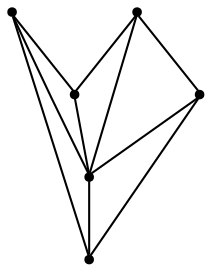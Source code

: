 graph {
  node [shape=point,comment="{\"directed\":false,\"doi\":\"10.1007/978-3-030-04414-5_7\",\"figure\":\"2 (3)\"}"]

  v0 [pos="1268.2227909640685,1366.8566863211113"]
  v1 [pos="1154.7953929791997,1293.4615131542882"]
  v2 [pos="1088.073242674517,1146.6764128008087"]
  v3 [pos="1121.4348424313043,1220.0705367715984"]
  v4 [pos="1041.369044203223,1253.430551288638"]
  v5 [pos="981.3167307221865,1326.8246752594277"]

  v0 -- v1 [id="-1",pos="1268.2227909640685,1366.8566863211113 1154.7953929791997,1293.4615131542882 1154.7953929791997,1293.4615131542882 1154.7953929791997,1293.4615131542882"]
  v5 -- v4 [id="-2",pos="981.3167307221865,1326.8246752594277 1041.369044203223,1253.430551288638 1041.369044203223,1253.430551288638 1041.369044203223,1253.430551288638"]
  v5 -- v1 [id="-4",pos="981.3167307221865,1326.8246752594277 1154.7953929791997,1293.4615131542882 1154.7953929791997,1293.4615131542882 1154.7953929791997,1293.4615131542882"]
  v4 -- v2 [id="-9",pos="1041.369044203223,1253.430551288638 1088.073242674517,1146.6764128008087 1088.073242674517,1146.6764128008087 1088.073242674517,1146.6764128008087"]
  v0 -- v2 [id="-11",pos="1268.2227909640685,1366.8566863211113 1088.073242674517,1146.6764128008087 1088.073242674517,1146.6764128008087 1088.073242674517,1146.6764128008087"]
  v3 -- v2 [id="-14",pos="1121.4348424313043,1220.0705367715984 1088.073242674517,1146.6764128008087 1088.073242674517,1146.6764128008087 1088.073242674517,1146.6764128008087"]
  v0 -- v3 [id="-16",pos="1268.2227909640685,1366.8566863211113 1121.4348424313043,1220.0705367715984 1121.4348424313043,1220.0705367715984 1121.4348424313043,1220.0705367715984"]
  v1 -- v3 [id="-17",pos="1154.7953929791997,1293.4615131542882 1121.4348424313043,1220.0705367715984 1121.4348424313043,1220.0705367715984 1121.4348424313043,1220.0705367715984"]
  v5 -- v3 [id="-19",pos="981.3167307221865,1326.8246752594277 1121.4348424313043,1220.0705367715984 1121.4348424313043,1220.0705367715984 1121.4348424313043,1220.0705367715984"]
  v4 -- v3 [id="-20",pos="1041.369044203223,1253.430551288638 1121.4348424313043,1220.0705367715984 1121.4348424313043,1220.0705367715984 1121.4348424313043,1220.0705367715984"]
}